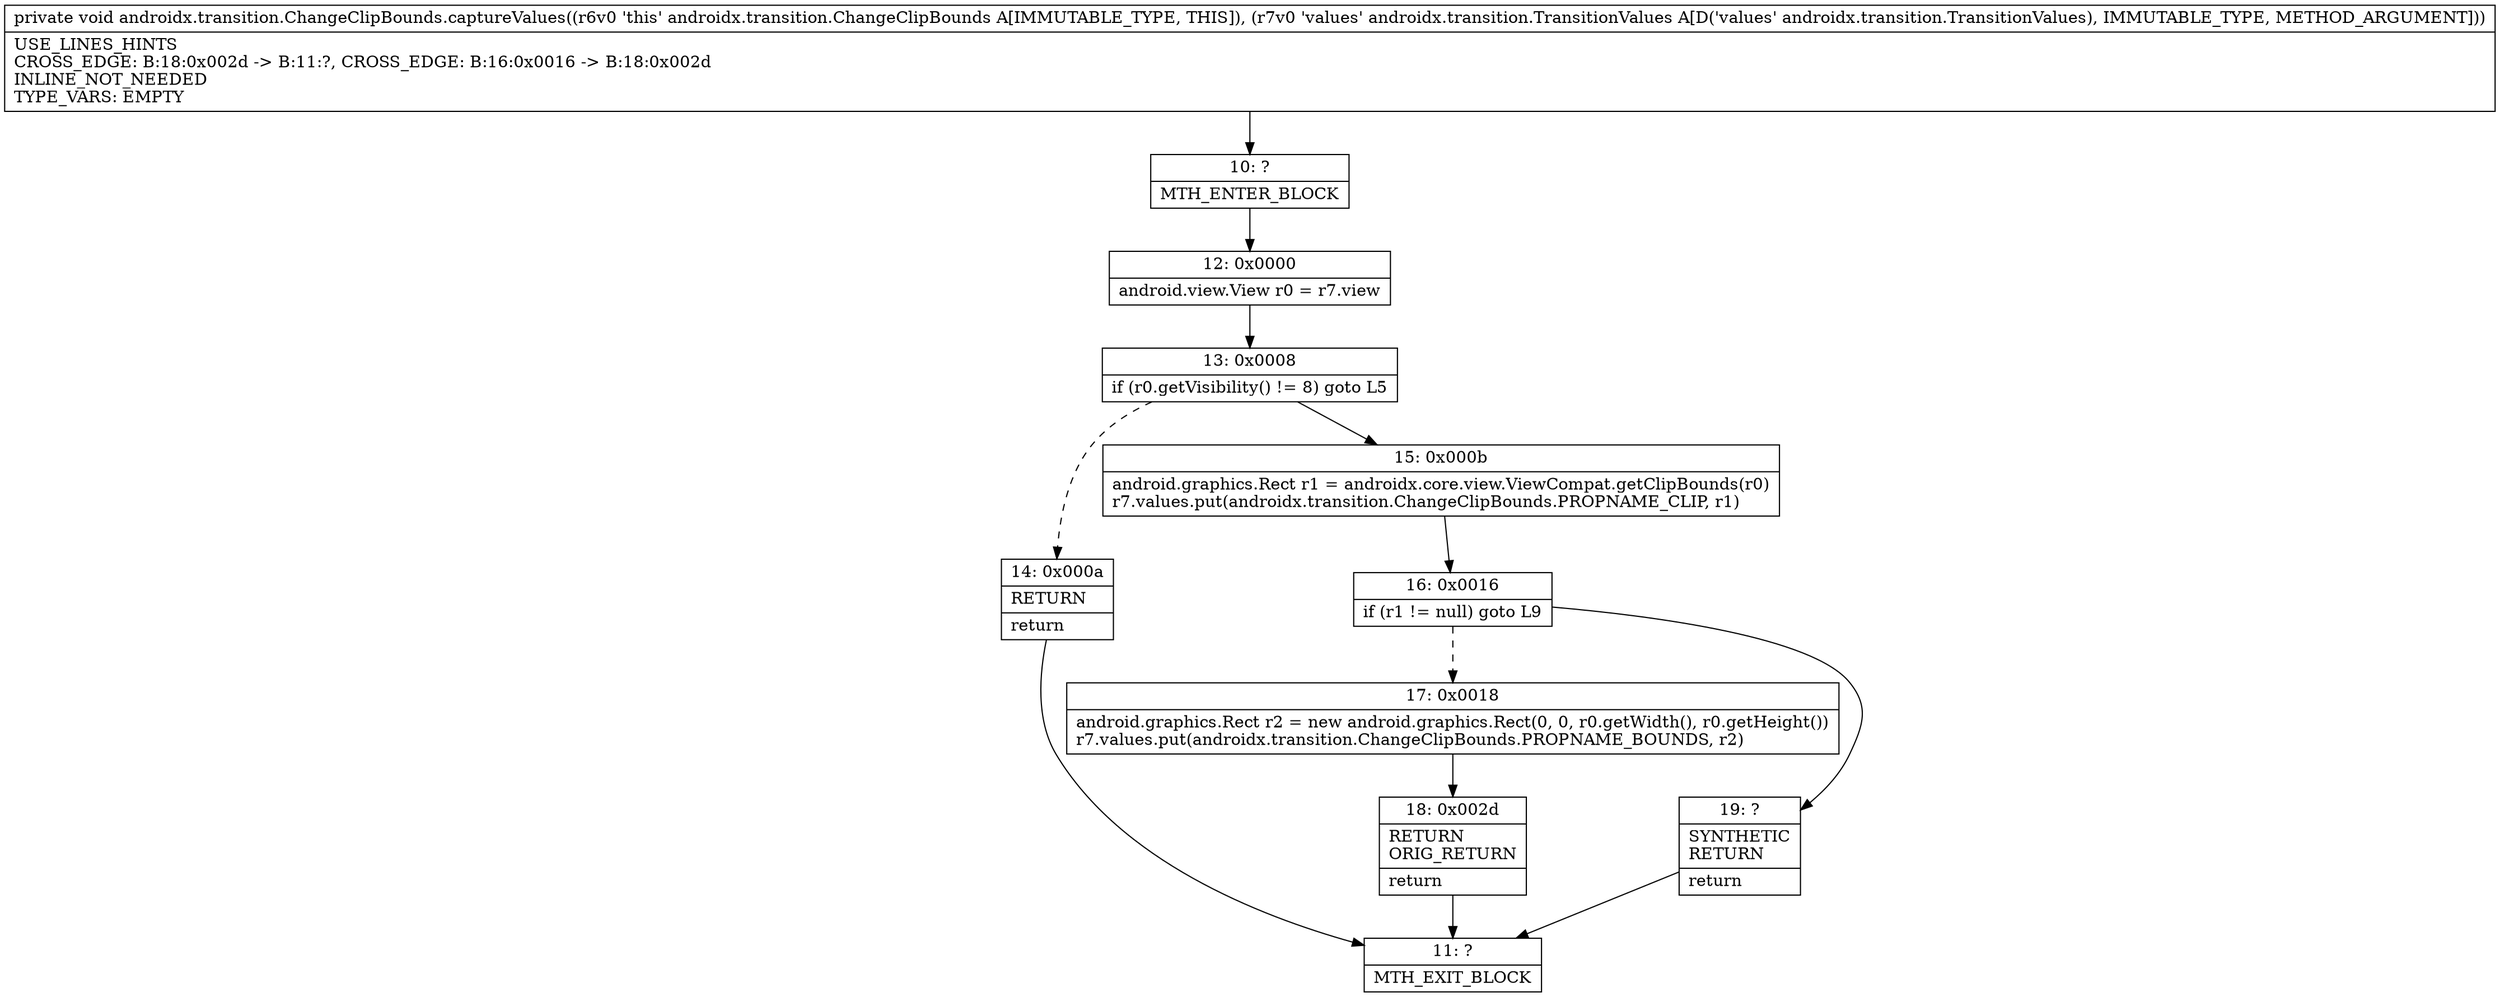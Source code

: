 digraph "CFG forandroidx.transition.ChangeClipBounds.captureValues(Landroidx\/transition\/TransitionValues;)V" {
Node_10 [shape=record,label="{10\:\ ?|MTH_ENTER_BLOCK\l}"];
Node_12 [shape=record,label="{12\:\ 0x0000|android.view.View r0 = r7.view\l}"];
Node_13 [shape=record,label="{13\:\ 0x0008|if (r0.getVisibility() != 8) goto L5\l}"];
Node_14 [shape=record,label="{14\:\ 0x000a|RETURN\l|return\l}"];
Node_11 [shape=record,label="{11\:\ ?|MTH_EXIT_BLOCK\l}"];
Node_15 [shape=record,label="{15\:\ 0x000b|android.graphics.Rect r1 = androidx.core.view.ViewCompat.getClipBounds(r0)\lr7.values.put(androidx.transition.ChangeClipBounds.PROPNAME_CLIP, r1)\l}"];
Node_16 [shape=record,label="{16\:\ 0x0016|if (r1 != null) goto L9\l}"];
Node_17 [shape=record,label="{17\:\ 0x0018|android.graphics.Rect r2 = new android.graphics.Rect(0, 0, r0.getWidth(), r0.getHeight())\lr7.values.put(androidx.transition.ChangeClipBounds.PROPNAME_BOUNDS, r2)\l}"];
Node_18 [shape=record,label="{18\:\ 0x002d|RETURN\lORIG_RETURN\l|return\l}"];
Node_19 [shape=record,label="{19\:\ ?|SYNTHETIC\lRETURN\l|return\l}"];
MethodNode[shape=record,label="{private void androidx.transition.ChangeClipBounds.captureValues((r6v0 'this' androidx.transition.ChangeClipBounds A[IMMUTABLE_TYPE, THIS]), (r7v0 'values' androidx.transition.TransitionValues A[D('values' androidx.transition.TransitionValues), IMMUTABLE_TYPE, METHOD_ARGUMENT]))  | USE_LINES_HINTS\lCROSS_EDGE: B:18:0x002d \-\> B:11:?, CROSS_EDGE: B:16:0x0016 \-\> B:18:0x002d\lINLINE_NOT_NEEDED\lTYPE_VARS: EMPTY\l}"];
MethodNode -> Node_10;Node_10 -> Node_12;
Node_12 -> Node_13;
Node_13 -> Node_14[style=dashed];
Node_13 -> Node_15;
Node_14 -> Node_11;
Node_15 -> Node_16;
Node_16 -> Node_17[style=dashed];
Node_16 -> Node_19;
Node_17 -> Node_18;
Node_18 -> Node_11;
Node_19 -> Node_11;
}

